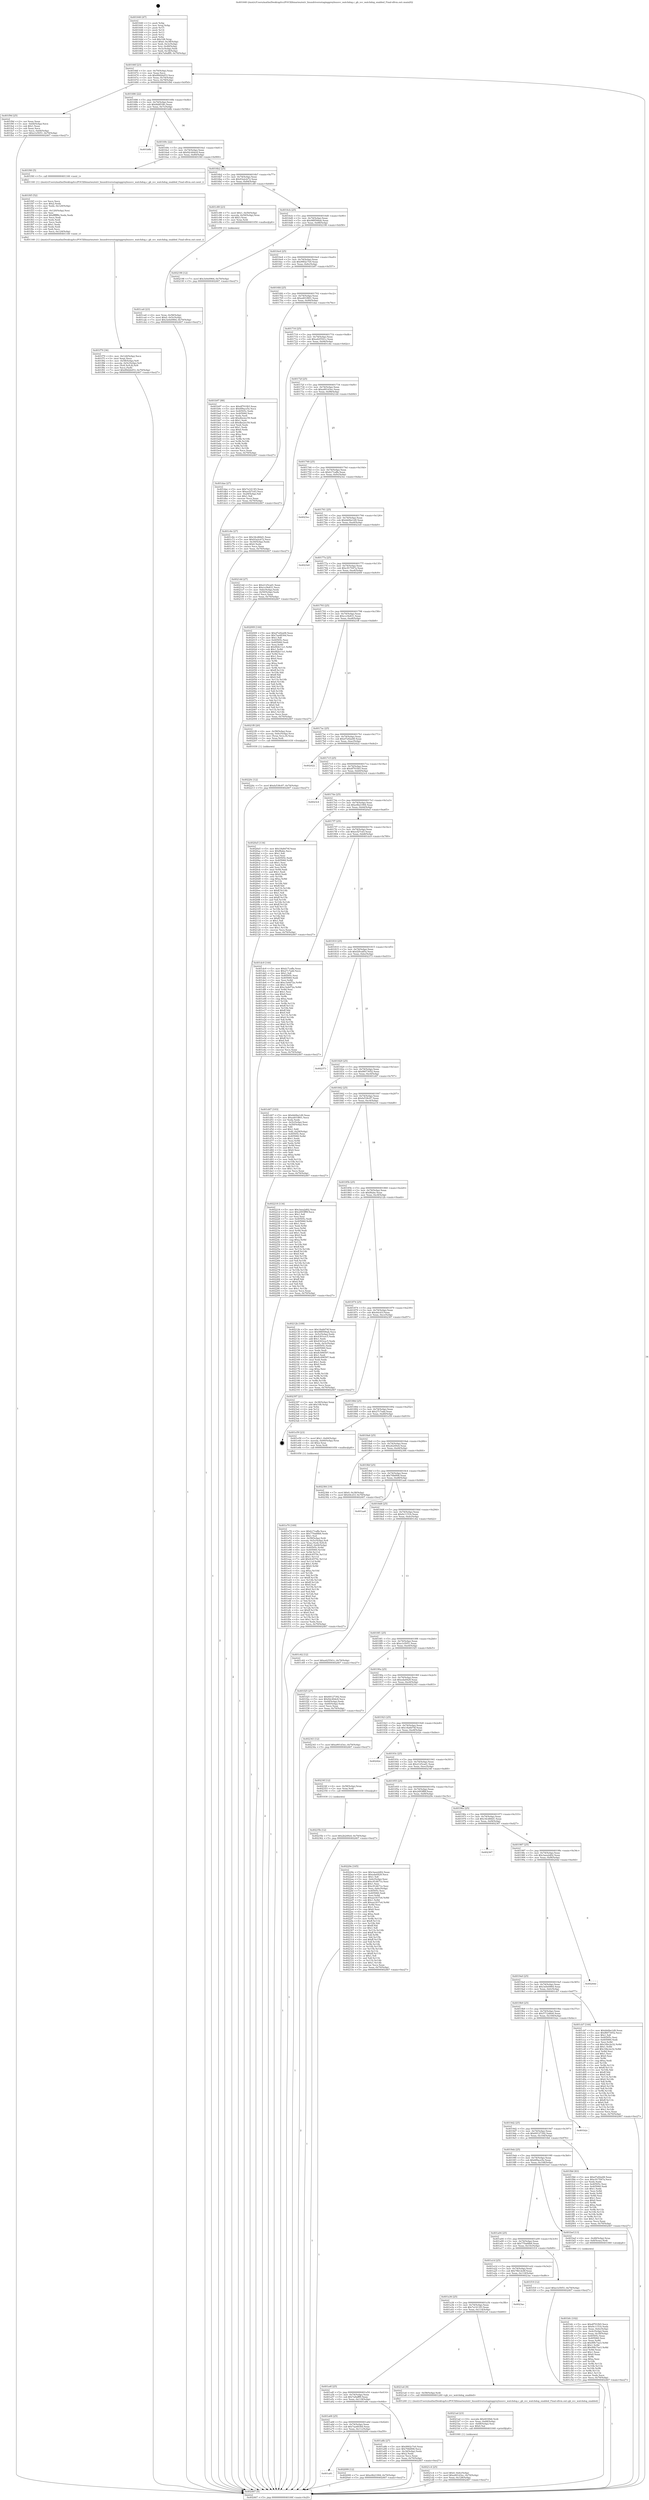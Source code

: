 digraph "0x401640" {
  label = "0x401640 (/mnt/c/Users/mathe/Desktop/tcc/POCII/binaries/extr_linuxdriversstaginggreybussvc_watchdog.c_gb_svc_watchdog_enabled_Final-ollvm.out::main(0))"
  labelloc = "t"
  node[shape=record]

  Entry [label="",width=0.3,height=0.3,shape=circle,fillcolor=black,style=filled]
  "0x40166f" [label="{
     0x40166f [23]\l
     | [instrs]\l
     &nbsp;&nbsp;0x40166f \<+3\>: mov -0x70(%rbp),%eax\l
     &nbsp;&nbsp;0x401672 \<+2\>: mov %eax,%ecx\l
     &nbsp;&nbsp;0x401674 \<+6\>: sub $0x89d2b453,%ecx\l
     &nbsp;&nbsp;0x40167a \<+3\>: mov %eax,-0x74(%rbp)\l
     &nbsp;&nbsp;0x40167d \<+3\>: mov %ecx,-0x78(%rbp)\l
     &nbsp;&nbsp;0x401680 \<+6\>: je 0000000000401f9d \<main+0x95d\>\l
  }"]
  "0x401f9d" [label="{
     0x401f9d [25]\l
     | [instrs]\l
     &nbsp;&nbsp;0x401f9d \<+2\>: xor %eax,%eax\l
     &nbsp;&nbsp;0x401f9f \<+3\>: mov -0x64(%rbp),%ecx\l
     &nbsp;&nbsp;0x401fa2 \<+3\>: sub $0x1,%eax\l
     &nbsp;&nbsp;0x401fa5 \<+2\>: sub %eax,%ecx\l
     &nbsp;&nbsp;0x401fa7 \<+3\>: mov %ecx,-0x64(%rbp)\l
     &nbsp;&nbsp;0x401faa \<+7\>: movl $0xe1e5051,-0x70(%rbp)\l
     &nbsp;&nbsp;0x401fb1 \<+5\>: jmp 0000000000402467 \<main+0xe27\>\l
  }"]
  "0x401686" [label="{
     0x401686 [22]\l
     | [instrs]\l
     &nbsp;&nbsp;0x401686 \<+5\>: jmp 000000000040168b \<main+0x4b\>\l
     &nbsp;&nbsp;0x40168b \<+3\>: mov -0x74(%rbp),%eax\l
     &nbsp;&nbsp;0x40168e \<+5\>: sub $0x8ddf19fc,%eax\l
     &nbsp;&nbsp;0x401693 \<+3\>: mov %eax,-0x7c(%rbp)\l
     &nbsp;&nbsp;0x401696 \<+6\>: je 0000000000401b8b \<main+0x54b\>\l
  }"]
  Exit [label="",width=0.3,height=0.3,shape=circle,fillcolor=black,style=filled,peripheries=2]
  "0x401b8b" [label="{
     0x401b8b\l
  }", style=dashed]
  "0x40169c" [label="{
     0x40169c [22]\l
     | [instrs]\l
     &nbsp;&nbsp;0x40169c \<+5\>: jmp 00000000004016a1 \<main+0x61\>\l
     &nbsp;&nbsp;0x4016a1 \<+3\>: mov -0x74(%rbp),%eax\l
     &nbsp;&nbsp;0x4016a4 \<+5\>: sub $0x92c40dc8,%eax\l
     &nbsp;&nbsp;0x4016a9 \<+3\>: mov %eax,-0x80(%rbp)\l
     &nbsp;&nbsp;0x4016ac \<+6\>: je 0000000000401f40 \<main+0x900\>\l
  }"]
  "0x40235b" [label="{
     0x40235b [12]\l
     | [instrs]\l
     &nbsp;&nbsp;0x40235b \<+7\>: movl $0x2b249e4,-0x70(%rbp)\l
     &nbsp;&nbsp;0x402362 \<+5\>: jmp 0000000000402467 \<main+0xe27\>\l
  }"]
  "0x401f40" [label="{
     0x401f40 [5]\l
     | [instrs]\l
     &nbsp;&nbsp;0x401f40 \<+5\>: call 0000000000401160 \<next_i\>\l
     | [calls]\l
     &nbsp;&nbsp;0x401160 \{1\} (/mnt/c/Users/mathe/Desktop/tcc/POCII/binaries/extr_linuxdriversstaginggreybussvc_watchdog.c_gb_svc_watchdog_enabled_Final-ollvm.out::next_i)\l
  }"]
  "0x4016b2" [label="{
     0x4016b2 [25]\l
     | [instrs]\l
     &nbsp;&nbsp;0x4016b2 \<+5\>: jmp 00000000004016b7 \<main+0x77\>\l
     &nbsp;&nbsp;0x4016b7 \<+3\>: mov -0x74(%rbp),%eax\l
     &nbsp;&nbsp;0x4016ba \<+5\>: sub $0x93a2cb72,%eax\l
     &nbsp;&nbsp;0x4016bf \<+6\>: mov %eax,-0x84(%rbp)\l
     &nbsp;&nbsp;0x4016c5 \<+6\>: je 0000000000401c89 \<main+0x649\>\l
  }"]
  "0x40220c" [label="{
     0x40220c [12]\l
     | [instrs]\l
     &nbsp;&nbsp;0x40220c \<+7\>: movl $0xfa538c87,-0x70(%rbp)\l
     &nbsp;&nbsp;0x402213 \<+5\>: jmp 0000000000402467 \<main+0xe27\>\l
  }"]
  "0x401c89" [label="{
     0x401c89 [23]\l
     | [instrs]\l
     &nbsp;&nbsp;0x401c89 \<+7\>: movl $0x1,-0x50(%rbp)\l
     &nbsp;&nbsp;0x401c90 \<+4\>: movslq -0x50(%rbp),%rax\l
     &nbsp;&nbsp;0x401c94 \<+4\>: shl $0x3,%rax\l
     &nbsp;&nbsp;0x401c98 \<+3\>: mov %rax,%rdi\l
     &nbsp;&nbsp;0x401c9b \<+5\>: call 0000000000401050 \<malloc@plt\>\l
     | [calls]\l
     &nbsp;&nbsp;0x401050 \{1\} (unknown)\l
  }"]
  "0x4016cb" [label="{
     0x4016cb [25]\l
     | [instrs]\l
     &nbsp;&nbsp;0x4016cb \<+5\>: jmp 00000000004016d0 \<main+0x90\>\l
     &nbsp;&nbsp;0x4016d0 \<+3\>: mov -0x74(%rbp),%eax\l
     &nbsp;&nbsp;0x4016d3 \<+5\>: sub $0x988506ab,%eax\l
     &nbsp;&nbsp;0x4016d8 \<+6\>: mov %eax,-0x88(%rbp)\l
     &nbsp;&nbsp;0x4016de \<+6\>: je 0000000000402198 \<main+0xb58\>\l
  }"]
  "0x4021c4" [label="{
     0x4021c4 [25]\l
     | [instrs]\l
     &nbsp;&nbsp;0x4021c4 \<+7\>: movl $0x0,-0x6c(%rbp)\l
     &nbsp;&nbsp;0x4021cb \<+7\>: movl $0xa901d3ec,-0x70(%rbp)\l
     &nbsp;&nbsp;0x4021d2 \<+6\>: mov %eax,-0x128(%rbp)\l
     &nbsp;&nbsp;0x4021d8 \<+5\>: jmp 0000000000402467 \<main+0xe27\>\l
  }"]
  "0x402198" [label="{
     0x402198 [12]\l
     | [instrs]\l
     &nbsp;&nbsp;0x402198 \<+7\>: movl $0x3e0e0964,-0x70(%rbp)\l
     &nbsp;&nbsp;0x40219f \<+5\>: jmp 0000000000402467 \<main+0xe27\>\l
  }"]
  "0x4016e4" [label="{
     0x4016e4 [25]\l
     | [instrs]\l
     &nbsp;&nbsp;0x4016e4 \<+5\>: jmp 00000000004016e9 \<main+0xa9\>\l
     &nbsp;&nbsp;0x4016e9 \<+3\>: mov -0x74(%rbp),%eax\l
     &nbsp;&nbsp;0x4016ec \<+5\>: sub $0x9902c7e0,%eax\l
     &nbsp;&nbsp;0x4016f1 \<+6\>: mov %eax,-0x8c(%rbp)\l
     &nbsp;&nbsp;0x4016f7 \<+6\>: je 0000000000401b97 \<main+0x557\>\l
  }"]
  "0x4021ad" [label="{
     0x4021ad [23]\l
     | [instrs]\l
     &nbsp;&nbsp;0x4021ad \<+10\>: movabs $0x4030b6,%rdi\l
     &nbsp;&nbsp;0x4021b7 \<+3\>: mov %eax,-0x68(%rbp)\l
     &nbsp;&nbsp;0x4021ba \<+3\>: mov -0x68(%rbp),%esi\l
     &nbsp;&nbsp;0x4021bd \<+2\>: mov $0x0,%al\l
     &nbsp;&nbsp;0x4021bf \<+5\>: call 0000000000401040 \<printf@plt\>\l
     | [calls]\l
     &nbsp;&nbsp;0x401040 \{1\} (unknown)\l
  }"]
  "0x401b97" [label="{
     0x401b97 [88]\l
     | [instrs]\l
     &nbsp;&nbsp;0x401b97 \<+5\>: mov $0xdf701fb5,%eax\l
     &nbsp;&nbsp;0x401b9c \<+5\>: mov $0x6f9ace5e,%ecx\l
     &nbsp;&nbsp;0x401ba1 \<+7\>: mov 0x40505c,%edx\l
     &nbsp;&nbsp;0x401ba8 \<+7\>: mov 0x405060,%esi\l
     &nbsp;&nbsp;0x401baf \<+2\>: mov %edx,%edi\l
     &nbsp;&nbsp;0x401bb1 \<+6\>: add $0xdbe2ec59,%edi\l
     &nbsp;&nbsp;0x401bb7 \<+3\>: sub $0x1,%edi\l
     &nbsp;&nbsp;0x401bba \<+6\>: sub $0xdbe2ec59,%edi\l
     &nbsp;&nbsp;0x401bc0 \<+3\>: imul %edi,%edx\l
     &nbsp;&nbsp;0x401bc3 \<+3\>: and $0x1,%edx\l
     &nbsp;&nbsp;0x401bc6 \<+3\>: cmp $0x0,%edx\l
     &nbsp;&nbsp;0x401bc9 \<+4\>: sete %r8b\l
     &nbsp;&nbsp;0x401bcd \<+3\>: cmp $0xa,%esi\l
     &nbsp;&nbsp;0x401bd0 \<+4\>: setl %r9b\l
     &nbsp;&nbsp;0x401bd4 \<+3\>: mov %r8b,%r10b\l
     &nbsp;&nbsp;0x401bd7 \<+3\>: and %r9b,%r10b\l
     &nbsp;&nbsp;0x401bda \<+3\>: xor %r9b,%r8b\l
     &nbsp;&nbsp;0x401bdd \<+3\>: or %r8b,%r10b\l
     &nbsp;&nbsp;0x401be0 \<+4\>: test $0x1,%r10b\l
     &nbsp;&nbsp;0x401be4 \<+3\>: cmovne %ecx,%eax\l
     &nbsp;&nbsp;0x401be7 \<+3\>: mov %eax,-0x70(%rbp)\l
     &nbsp;&nbsp;0x401bea \<+5\>: jmp 0000000000402467 \<main+0xe27\>\l
  }"]
  "0x4016fd" [label="{
     0x4016fd [25]\l
     | [instrs]\l
     &nbsp;&nbsp;0x4016fd \<+5\>: jmp 0000000000401702 \<main+0xc2\>\l
     &nbsp;&nbsp;0x401702 \<+3\>: mov -0x74(%rbp),%eax\l
     &nbsp;&nbsp;0x401705 \<+5\>: sub $0xa401f801,%eax\l
     &nbsp;&nbsp;0x40170a \<+6\>: mov %eax,-0x90(%rbp)\l
     &nbsp;&nbsp;0x401710 \<+6\>: je 0000000000401dae \<main+0x76e\>\l
  }"]
  "0x401a81" [label="{
     0x401a81\l
  }", style=dashed]
  "0x401dae" [label="{
     0x401dae [27]\l
     | [instrs]\l
     &nbsp;&nbsp;0x401dae \<+5\>: mov $0x7a1413f3,%eax\l
     &nbsp;&nbsp;0x401db3 \<+5\>: mov $0xecf27cd3,%ecx\l
     &nbsp;&nbsp;0x401db8 \<+3\>: mov -0x29(%rbp),%dl\l
     &nbsp;&nbsp;0x401dbb \<+3\>: test $0x1,%dl\l
     &nbsp;&nbsp;0x401dbe \<+3\>: cmovne %ecx,%eax\l
     &nbsp;&nbsp;0x401dc1 \<+3\>: mov %eax,-0x70(%rbp)\l
     &nbsp;&nbsp;0x401dc4 \<+5\>: jmp 0000000000402467 \<main+0xe27\>\l
  }"]
  "0x401716" [label="{
     0x401716 [25]\l
     | [instrs]\l
     &nbsp;&nbsp;0x401716 \<+5\>: jmp 000000000040171b \<main+0xdb\>\l
     &nbsp;&nbsp;0x40171b \<+3\>: mov -0x74(%rbp),%eax\l
     &nbsp;&nbsp;0x40171e \<+5\>: sub $0xa425541c,%eax\l
     &nbsp;&nbsp;0x401723 \<+6\>: mov %eax,-0x94(%rbp)\l
     &nbsp;&nbsp;0x401729 \<+6\>: je 0000000000401c6e \<main+0x62e\>\l
  }"]
  "0x402099" [label="{
     0x402099 [12]\l
     | [instrs]\l
     &nbsp;&nbsp;0x402099 \<+7\>: movl $0xe9b21994,-0x70(%rbp)\l
     &nbsp;&nbsp;0x4020a0 \<+5\>: jmp 0000000000402467 \<main+0xe27\>\l
  }"]
  "0x401c6e" [label="{
     0x401c6e [27]\l
     | [instrs]\l
     &nbsp;&nbsp;0x401c6e \<+5\>: mov $0x34cd66d1,%eax\l
     &nbsp;&nbsp;0x401c73 \<+5\>: mov $0x93a2cb72,%ecx\l
     &nbsp;&nbsp;0x401c78 \<+3\>: mov -0x30(%rbp),%edx\l
     &nbsp;&nbsp;0x401c7b \<+3\>: cmp $0x0,%edx\l
     &nbsp;&nbsp;0x401c7e \<+3\>: cmove %ecx,%eax\l
     &nbsp;&nbsp;0x401c81 \<+3\>: mov %eax,-0x70(%rbp)\l
     &nbsp;&nbsp;0x401c84 \<+5\>: jmp 0000000000402467 \<main+0xe27\>\l
  }"]
  "0x40172f" [label="{
     0x40172f [25]\l
     | [instrs]\l
     &nbsp;&nbsp;0x40172f \<+5\>: jmp 0000000000401734 \<main+0xf4\>\l
     &nbsp;&nbsp;0x401734 \<+3\>: mov -0x74(%rbp),%eax\l
     &nbsp;&nbsp;0x401737 \<+5\>: sub $0xa901d3ec,%eax\l
     &nbsp;&nbsp;0x40173c \<+6\>: mov %eax,-0x98(%rbp)\l
     &nbsp;&nbsp;0x401742 \<+6\>: je 00000000004021dd \<main+0xb9d\>\l
  }"]
  "0x401f79" [label="{
     0x401f79 [36]\l
     | [instrs]\l
     &nbsp;&nbsp;0x401f79 \<+6\>: mov -0x124(%rbp),%ecx\l
     &nbsp;&nbsp;0x401f7f \<+3\>: imul %eax,%ecx\l
     &nbsp;&nbsp;0x401f82 \<+4\>: mov -0x58(%rbp),%r8\l
     &nbsp;&nbsp;0x401f86 \<+4\>: movslq -0x5c(%rbp),%r9\l
     &nbsp;&nbsp;0x401f8a \<+4\>: mov (%r8,%r9,8),%r8\l
     &nbsp;&nbsp;0x401f8e \<+3\>: mov %ecx,(%r8)\l
     &nbsp;&nbsp;0x401f91 \<+7\>: movl $0x89d2b453,-0x70(%rbp)\l
     &nbsp;&nbsp;0x401f98 \<+5\>: jmp 0000000000402467 \<main+0xe27\>\l
  }"]
  "0x4021dd" [label="{
     0x4021dd [27]\l
     | [instrs]\l
     &nbsp;&nbsp;0x4021dd \<+5\>: mov $0x2125cad1,%eax\l
     &nbsp;&nbsp;0x4021e2 \<+5\>: mov $0xccc9e831,%ecx\l
     &nbsp;&nbsp;0x4021e7 \<+3\>: mov -0x6c(%rbp),%edx\l
     &nbsp;&nbsp;0x4021ea \<+3\>: cmp -0x50(%rbp),%edx\l
     &nbsp;&nbsp;0x4021ed \<+3\>: cmovl %ecx,%eax\l
     &nbsp;&nbsp;0x4021f0 \<+3\>: mov %eax,-0x70(%rbp)\l
     &nbsp;&nbsp;0x4021f3 \<+5\>: jmp 0000000000402467 \<main+0xe27\>\l
  }"]
  "0x401748" [label="{
     0x401748 [25]\l
     | [instrs]\l
     &nbsp;&nbsp;0x401748 \<+5\>: jmp 000000000040174d \<main+0x10d\>\l
     &nbsp;&nbsp;0x40174d \<+3\>: mov -0x74(%rbp),%eax\l
     &nbsp;&nbsp;0x401750 \<+5\>: sub $0xb17caffa,%eax\l
     &nbsp;&nbsp;0x401755 \<+6\>: mov %eax,-0x9c(%rbp)\l
     &nbsp;&nbsp;0x40175b \<+6\>: je 00000000004023ec \<main+0xdac\>\l
  }"]
  "0x401f45" [label="{
     0x401f45 [52]\l
     | [instrs]\l
     &nbsp;&nbsp;0x401f45 \<+2\>: xor %ecx,%ecx\l
     &nbsp;&nbsp;0x401f47 \<+5\>: mov $0x2,%edx\l
     &nbsp;&nbsp;0x401f4c \<+6\>: mov %edx,-0x120(%rbp)\l
     &nbsp;&nbsp;0x401f52 \<+1\>: cltd\l
     &nbsp;&nbsp;0x401f53 \<+6\>: mov -0x120(%rbp),%esi\l
     &nbsp;&nbsp;0x401f59 \<+2\>: idiv %esi\l
     &nbsp;&nbsp;0x401f5b \<+6\>: imul $0xfffffffe,%edx,%edx\l
     &nbsp;&nbsp;0x401f61 \<+2\>: mov %ecx,%edi\l
     &nbsp;&nbsp;0x401f63 \<+2\>: sub %edx,%edi\l
     &nbsp;&nbsp;0x401f65 \<+2\>: mov %ecx,%edx\l
     &nbsp;&nbsp;0x401f67 \<+3\>: sub $0x1,%edx\l
     &nbsp;&nbsp;0x401f6a \<+2\>: add %edx,%edi\l
     &nbsp;&nbsp;0x401f6c \<+2\>: sub %edi,%ecx\l
     &nbsp;&nbsp;0x401f6e \<+6\>: mov %ecx,-0x124(%rbp)\l
     &nbsp;&nbsp;0x401f74 \<+5\>: call 0000000000401160 \<next_i\>\l
     | [calls]\l
     &nbsp;&nbsp;0x401160 \{1\} (/mnt/c/Users/mathe/Desktop/tcc/POCII/binaries/extr_linuxdriversstaginggreybussvc_watchdog.c_gb_svc_watchdog_enabled_Final-ollvm.out::next_i)\l
  }"]
  "0x4023ec" [label="{
     0x4023ec\l
  }", style=dashed]
  "0x401761" [label="{
     0x401761 [25]\l
     | [instrs]\l
     &nbsp;&nbsp;0x401761 \<+5\>: jmp 0000000000401766 \<main+0x126\>\l
     &nbsp;&nbsp;0x401766 \<+3\>: mov -0x74(%rbp),%eax\l
     &nbsp;&nbsp;0x401769 \<+5\>: sub $0xbb0be1d9,%eax\l
     &nbsp;&nbsp;0x40176e \<+6\>: mov %eax,-0xa0(%rbp)\l
     &nbsp;&nbsp;0x401774 \<+6\>: je 00000000004023e0 \<main+0xda0\>\l
  }"]
  "0x401e70" [label="{
     0x401e70 [169]\l
     | [instrs]\l
     &nbsp;&nbsp;0x401e70 \<+5\>: mov $0xb17caffa,%ecx\l
     &nbsp;&nbsp;0x401e75 \<+5\>: mov $0x770a68b6,%edx\l
     &nbsp;&nbsp;0x401e7a \<+3\>: mov $0x1,%sil\l
     &nbsp;&nbsp;0x401e7d \<+4\>: mov -0x58(%rbp),%rdi\l
     &nbsp;&nbsp;0x401e81 \<+4\>: movslq -0x5c(%rbp),%r8\l
     &nbsp;&nbsp;0x401e85 \<+4\>: mov %rax,(%rdi,%r8,8)\l
     &nbsp;&nbsp;0x401e89 \<+7\>: movl $0x0,-0x64(%rbp)\l
     &nbsp;&nbsp;0x401e90 \<+8\>: mov 0x40505c,%r9d\l
     &nbsp;&nbsp;0x401e98 \<+8\>: mov 0x405060,%r10d\l
     &nbsp;&nbsp;0x401ea0 \<+3\>: mov %r9d,%r11d\l
     &nbsp;&nbsp;0x401ea3 \<+7\>: sub $0x9c4579c,%r11d\l
     &nbsp;&nbsp;0x401eaa \<+4\>: sub $0x1,%r11d\l
     &nbsp;&nbsp;0x401eae \<+7\>: add $0x9c4579c,%r11d\l
     &nbsp;&nbsp;0x401eb5 \<+4\>: imul %r11d,%r9d\l
     &nbsp;&nbsp;0x401eb9 \<+4\>: and $0x1,%r9d\l
     &nbsp;&nbsp;0x401ebd \<+4\>: cmp $0x0,%r9d\l
     &nbsp;&nbsp;0x401ec1 \<+3\>: sete %bl\l
     &nbsp;&nbsp;0x401ec4 \<+4\>: cmp $0xa,%r10d\l
     &nbsp;&nbsp;0x401ec8 \<+4\>: setl %r14b\l
     &nbsp;&nbsp;0x401ecc \<+3\>: mov %bl,%r15b\l
     &nbsp;&nbsp;0x401ecf \<+4\>: xor $0xff,%r15b\l
     &nbsp;&nbsp;0x401ed3 \<+3\>: mov %r14b,%r12b\l
     &nbsp;&nbsp;0x401ed6 \<+4\>: xor $0xff,%r12b\l
     &nbsp;&nbsp;0x401eda \<+4\>: xor $0x0,%sil\l
     &nbsp;&nbsp;0x401ede \<+3\>: mov %r15b,%r13b\l
     &nbsp;&nbsp;0x401ee1 \<+4\>: and $0x0,%r13b\l
     &nbsp;&nbsp;0x401ee5 \<+3\>: and %sil,%bl\l
     &nbsp;&nbsp;0x401ee8 \<+3\>: mov %r12b,%al\l
     &nbsp;&nbsp;0x401eeb \<+2\>: and $0x0,%al\l
     &nbsp;&nbsp;0x401eed \<+3\>: and %sil,%r14b\l
     &nbsp;&nbsp;0x401ef0 \<+3\>: or %bl,%r13b\l
     &nbsp;&nbsp;0x401ef3 \<+3\>: or %r14b,%al\l
     &nbsp;&nbsp;0x401ef6 \<+3\>: xor %al,%r13b\l
     &nbsp;&nbsp;0x401ef9 \<+3\>: or %r12b,%r15b\l
     &nbsp;&nbsp;0x401efc \<+4\>: xor $0xff,%r15b\l
     &nbsp;&nbsp;0x401f00 \<+4\>: or $0x0,%sil\l
     &nbsp;&nbsp;0x401f04 \<+3\>: and %sil,%r15b\l
     &nbsp;&nbsp;0x401f07 \<+3\>: or %r15b,%r13b\l
     &nbsp;&nbsp;0x401f0a \<+4\>: test $0x1,%r13b\l
     &nbsp;&nbsp;0x401f0e \<+3\>: cmovne %edx,%ecx\l
     &nbsp;&nbsp;0x401f11 \<+3\>: mov %ecx,-0x70(%rbp)\l
     &nbsp;&nbsp;0x401f14 \<+5\>: jmp 0000000000402467 \<main+0xe27\>\l
  }"]
  "0x4023e0" [label="{
     0x4023e0\l
  }", style=dashed]
  "0x40177a" [label="{
     0x40177a [25]\l
     | [instrs]\l
     &nbsp;&nbsp;0x40177a \<+5\>: jmp 000000000040177f \<main+0x13f\>\l
     &nbsp;&nbsp;0x40177f \<+3\>: mov -0x74(%rbp),%eax\l
     &nbsp;&nbsp;0x401782 \<+5\>: sub $0xc917047a,%eax\l
     &nbsp;&nbsp;0x401787 \<+6\>: mov %eax,-0xa4(%rbp)\l
     &nbsp;&nbsp;0x40178d \<+6\>: je 0000000000402009 \<main+0x9c9\>\l
  }"]
  "0x401ca0" [label="{
     0x401ca0 [23]\l
     | [instrs]\l
     &nbsp;&nbsp;0x401ca0 \<+4\>: mov %rax,-0x58(%rbp)\l
     &nbsp;&nbsp;0x401ca4 \<+7\>: movl $0x0,-0x5c(%rbp)\l
     &nbsp;&nbsp;0x401cab \<+7\>: movl $0x3e0e0964,-0x70(%rbp)\l
     &nbsp;&nbsp;0x401cb2 \<+5\>: jmp 0000000000402467 \<main+0xe27\>\l
  }"]
  "0x402009" [label="{
     0x402009 [144]\l
     | [instrs]\l
     &nbsp;&nbsp;0x402009 \<+5\>: mov $0xd7a92a08,%eax\l
     &nbsp;&nbsp;0x40200e \<+5\>: mov $0x7aa4830d,%ecx\l
     &nbsp;&nbsp;0x402013 \<+2\>: mov $0x1,%dl\l
     &nbsp;&nbsp;0x402015 \<+7\>: mov 0x40505c,%esi\l
     &nbsp;&nbsp;0x40201c \<+7\>: mov 0x405060,%edi\l
     &nbsp;&nbsp;0x402023 \<+3\>: mov %esi,%r8d\l
     &nbsp;&nbsp;0x402026 \<+7\>: sub $0x9f2b11e1,%r8d\l
     &nbsp;&nbsp;0x40202d \<+4\>: sub $0x1,%r8d\l
     &nbsp;&nbsp;0x402031 \<+7\>: add $0x9f2b11e1,%r8d\l
     &nbsp;&nbsp;0x402038 \<+4\>: imul %r8d,%esi\l
     &nbsp;&nbsp;0x40203c \<+3\>: and $0x1,%esi\l
     &nbsp;&nbsp;0x40203f \<+3\>: cmp $0x0,%esi\l
     &nbsp;&nbsp;0x402042 \<+4\>: sete %r9b\l
     &nbsp;&nbsp;0x402046 \<+3\>: cmp $0xa,%edi\l
     &nbsp;&nbsp;0x402049 \<+4\>: setl %r10b\l
     &nbsp;&nbsp;0x40204d \<+3\>: mov %r9b,%r11b\l
     &nbsp;&nbsp;0x402050 \<+4\>: xor $0xff,%r11b\l
     &nbsp;&nbsp;0x402054 \<+3\>: mov %r10b,%bl\l
     &nbsp;&nbsp;0x402057 \<+3\>: xor $0xff,%bl\l
     &nbsp;&nbsp;0x40205a \<+3\>: xor $0x0,%dl\l
     &nbsp;&nbsp;0x40205d \<+3\>: mov %r11b,%r14b\l
     &nbsp;&nbsp;0x402060 \<+4\>: and $0x0,%r14b\l
     &nbsp;&nbsp;0x402064 \<+3\>: and %dl,%r9b\l
     &nbsp;&nbsp;0x402067 \<+3\>: mov %bl,%r15b\l
     &nbsp;&nbsp;0x40206a \<+4\>: and $0x0,%r15b\l
     &nbsp;&nbsp;0x40206e \<+3\>: and %dl,%r10b\l
     &nbsp;&nbsp;0x402071 \<+3\>: or %r9b,%r14b\l
     &nbsp;&nbsp;0x402074 \<+3\>: or %r10b,%r15b\l
     &nbsp;&nbsp;0x402077 \<+3\>: xor %r15b,%r14b\l
     &nbsp;&nbsp;0x40207a \<+3\>: or %bl,%r11b\l
     &nbsp;&nbsp;0x40207d \<+4\>: xor $0xff,%r11b\l
     &nbsp;&nbsp;0x402081 \<+3\>: or $0x0,%dl\l
     &nbsp;&nbsp;0x402084 \<+3\>: and %dl,%r11b\l
     &nbsp;&nbsp;0x402087 \<+3\>: or %r11b,%r14b\l
     &nbsp;&nbsp;0x40208a \<+4\>: test $0x1,%r14b\l
     &nbsp;&nbsp;0x40208e \<+3\>: cmovne %ecx,%eax\l
     &nbsp;&nbsp;0x402091 \<+3\>: mov %eax,-0x70(%rbp)\l
     &nbsp;&nbsp;0x402094 \<+5\>: jmp 0000000000402467 \<main+0xe27\>\l
  }"]
  "0x401793" [label="{
     0x401793 [25]\l
     | [instrs]\l
     &nbsp;&nbsp;0x401793 \<+5\>: jmp 0000000000401798 \<main+0x158\>\l
     &nbsp;&nbsp;0x401798 \<+3\>: mov -0x74(%rbp),%eax\l
     &nbsp;&nbsp;0x40179b \<+5\>: sub $0xccc9e831,%eax\l
     &nbsp;&nbsp;0x4017a0 \<+6\>: mov %eax,-0xa8(%rbp)\l
     &nbsp;&nbsp;0x4017a6 \<+6\>: je 00000000004021f8 \<main+0xbb8\>\l
  }"]
  "0x401bfc" [label="{
     0x401bfc [102]\l
     | [instrs]\l
     &nbsp;&nbsp;0x401bfc \<+5\>: mov $0xdf701fb5,%ecx\l
     &nbsp;&nbsp;0x401c01 \<+5\>: mov $0x9c1151b,%edx\l
     &nbsp;&nbsp;0x401c06 \<+3\>: mov %eax,-0x4c(%rbp)\l
     &nbsp;&nbsp;0x401c09 \<+3\>: mov -0x4c(%rbp),%eax\l
     &nbsp;&nbsp;0x401c0c \<+3\>: mov %eax,-0x30(%rbp)\l
     &nbsp;&nbsp;0x401c0f \<+7\>: mov 0x40505c,%eax\l
     &nbsp;&nbsp;0x401c16 \<+7\>: mov 0x405060,%esi\l
     &nbsp;&nbsp;0x401c1d \<+3\>: mov %eax,%r8d\l
     &nbsp;&nbsp;0x401c20 \<+7\>: sub $0x99fc7ae3,%r8d\l
     &nbsp;&nbsp;0x401c27 \<+4\>: sub $0x1,%r8d\l
     &nbsp;&nbsp;0x401c2b \<+7\>: add $0x99fc7ae3,%r8d\l
     &nbsp;&nbsp;0x401c32 \<+4\>: imul %r8d,%eax\l
     &nbsp;&nbsp;0x401c36 \<+3\>: and $0x1,%eax\l
     &nbsp;&nbsp;0x401c39 \<+3\>: cmp $0x0,%eax\l
     &nbsp;&nbsp;0x401c3c \<+4\>: sete %r9b\l
     &nbsp;&nbsp;0x401c40 \<+3\>: cmp $0xa,%esi\l
     &nbsp;&nbsp;0x401c43 \<+4\>: setl %r10b\l
     &nbsp;&nbsp;0x401c47 \<+3\>: mov %r9b,%r11b\l
     &nbsp;&nbsp;0x401c4a \<+3\>: and %r10b,%r11b\l
     &nbsp;&nbsp;0x401c4d \<+3\>: xor %r10b,%r9b\l
     &nbsp;&nbsp;0x401c50 \<+3\>: or %r9b,%r11b\l
     &nbsp;&nbsp;0x401c53 \<+4\>: test $0x1,%r11b\l
     &nbsp;&nbsp;0x401c57 \<+3\>: cmovne %edx,%ecx\l
     &nbsp;&nbsp;0x401c5a \<+3\>: mov %ecx,-0x70(%rbp)\l
     &nbsp;&nbsp;0x401c5d \<+5\>: jmp 0000000000402467 \<main+0xe27\>\l
  }"]
  "0x4021f8" [label="{
     0x4021f8 [20]\l
     | [instrs]\l
     &nbsp;&nbsp;0x4021f8 \<+4\>: mov -0x58(%rbp),%rax\l
     &nbsp;&nbsp;0x4021fc \<+4\>: movslq -0x6c(%rbp),%rcx\l
     &nbsp;&nbsp;0x402200 \<+4\>: mov (%rax,%rcx,8),%rax\l
     &nbsp;&nbsp;0x402204 \<+3\>: mov %rax,%rdi\l
     &nbsp;&nbsp;0x402207 \<+5\>: call 0000000000401030 \<free@plt\>\l
     | [calls]\l
     &nbsp;&nbsp;0x401030 \{1\} (unknown)\l
  }"]
  "0x4017ac" [label="{
     0x4017ac [25]\l
     | [instrs]\l
     &nbsp;&nbsp;0x4017ac \<+5\>: jmp 00000000004017b1 \<main+0x171\>\l
     &nbsp;&nbsp;0x4017b1 \<+3\>: mov -0x74(%rbp),%eax\l
     &nbsp;&nbsp;0x4017b4 \<+5\>: sub $0xd7a92a08,%eax\l
     &nbsp;&nbsp;0x4017b9 \<+6\>: mov %eax,-0xac(%rbp)\l
     &nbsp;&nbsp;0x4017bf \<+6\>: je 0000000000402422 \<main+0xde2\>\l
  }"]
  "0x401640" [label="{
     0x401640 [47]\l
     | [instrs]\l
     &nbsp;&nbsp;0x401640 \<+1\>: push %rbp\l
     &nbsp;&nbsp;0x401641 \<+3\>: mov %rsp,%rbp\l
     &nbsp;&nbsp;0x401644 \<+2\>: push %r15\l
     &nbsp;&nbsp;0x401646 \<+2\>: push %r14\l
     &nbsp;&nbsp;0x401648 \<+2\>: push %r13\l
     &nbsp;&nbsp;0x40164a \<+2\>: push %r12\l
     &nbsp;&nbsp;0x40164c \<+1\>: push %rbx\l
     &nbsp;&nbsp;0x40164d \<+7\>: sub $0x108,%rsp\l
     &nbsp;&nbsp;0x401654 \<+7\>: movl $0x0,-0x38(%rbp)\l
     &nbsp;&nbsp;0x40165b \<+3\>: mov %edi,-0x3c(%rbp)\l
     &nbsp;&nbsp;0x40165e \<+4\>: mov %rsi,-0x48(%rbp)\l
     &nbsp;&nbsp;0x401662 \<+3\>: mov -0x3c(%rbp),%edi\l
     &nbsp;&nbsp;0x401665 \<+3\>: mov %edi,-0x34(%rbp)\l
     &nbsp;&nbsp;0x401668 \<+7\>: movl $0x7a9afff9,-0x70(%rbp)\l
  }"]
  "0x402422" [label="{
     0x402422\l
  }", style=dashed]
  "0x4017c5" [label="{
     0x4017c5 [25]\l
     | [instrs]\l
     &nbsp;&nbsp;0x4017c5 \<+5\>: jmp 00000000004017ca \<main+0x18a\>\l
     &nbsp;&nbsp;0x4017ca \<+3\>: mov -0x74(%rbp),%eax\l
     &nbsp;&nbsp;0x4017cd \<+5\>: sub $0xdf701fb5,%eax\l
     &nbsp;&nbsp;0x4017d2 \<+6\>: mov %eax,-0xb0(%rbp)\l
     &nbsp;&nbsp;0x4017d8 \<+6\>: je 00000000004023c4 \<main+0xd84\>\l
  }"]
  "0x402467" [label="{
     0x402467 [5]\l
     | [instrs]\l
     &nbsp;&nbsp;0x402467 \<+5\>: jmp 000000000040166f \<main+0x2f\>\l
  }"]
  "0x4023c4" [label="{
     0x4023c4\l
  }", style=dashed]
  "0x4017de" [label="{
     0x4017de [25]\l
     | [instrs]\l
     &nbsp;&nbsp;0x4017de \<+5\>: jmp 00000000004017e3 \<main+0x1a3\>\l
     &nbsp;&nbsp;0x4017e3 \<+3\>: mov -0x74(%rbp),%eax\l
     &nbsp;&nbsp;0x4017e6 \<+5\>: sub $0xe9b21994,%eax\l
     &nbsp;&nbsp;0x4017eb \<+6\>: mov %eax,-0xb4(%rbp)\l
     &nbsp;&nbsp;0x4017f1 \<+6\>: je 00000000004020a5 \<main+0xa65\>\l
  }"]
  "0x401a68" [label="{
     0x401a68 [25]\l
     | [instrs]\l
     &nbsp;&nbsp;0x401a68 \<+5\>: jmp 0000000000401a6d \<main+0x42d\>\l
     &nbsp;&nbsp;0x401a6d \<+3\>: mov -0x74(%rbp),%eax\l
     &nbsp;&nbsp;0x401a70 \<+5\>: sub $0x7aa4830d,%eax\l
     &nbsp;&nbsp;0x401a75 \<+6\>: mov %eax,-0x11c(%rbp)\l
     &nbsp;&nbsp;0x401a7b \<+6\>: je 0000000000402099 \<main+0xa59\>\l
  }"]
  "0x4020a5" [label="{
     0x4020a5 [134]\l
     | [instrs]\l
     &nbsp;&nbsp;0x4020a5 \<+5\>: mov $0x18a8d74f,%eax\l
     &nbsp;&nbsp;0x4020aa \<+5\>: mov $0xf8abe,%ecx\l
     &nbsp;&nbsp;0x4020af \<+2\>: mov $0x1,%dl\l
     &nbsp;&nbsp;0x4020b1 \<+2\>: xor %esi,%esi\l
     &nbsp;&nbsp;0x4020b3 \<+7\>: mov 0x40505c,%edi\l
     &nbsp;&nbsp;0x4020ba \<+8\>: mov 0x405060,%r8d\l
     &nbsp;&nbsp;0x4020c2 \<+3\>: sub $0x1,%esi\l
     &nbsp;&nbsp;0x4020c5 \<+3\>: mov %edi,%r9d\l
     &nbsp;&nbsp;0x4020c8 \<+3\>: add %esi,%r9d\l
     &nbsp;&nbsp;0x4020cb \<+4\>: imul %r9d,%edi\l
     &nbsp;&nbsp;0x4020cf \<+3\>: and $0x1,%edi\l
     &nbsp;&nbsp;0x4020d2 \<+3\>: cmp $0x0,%edi\l
     &nbsp;&nbsp;0x4020d5 \<+4\>: sete %r10b\l
     &nbsp;&nbsp;0x4020d9 \<+4\>: cmp $0xa,%r8d\l
     &nbsp;&nbsp;0x4020dd \<+4\>: setl %r11b\l
     &nbsp;&nbsp;0x4020e1 \<+3\>: mov %r10b,%bl\l
     &nbsp;&nbsp;0x4020e4 \<+3\>: xor $0xff,%bl\l
     &nbsp;&nbsp;0x4020e7 \<+3\>: mov %r11b,%r14b\l
     &nbsp;&nbsp;0x4020ea \<+4\>: xor $0xff,%r14b\l
     &nbsp;&nbsp;0x4020ee \<+3\>: xor $0x1,%dl\l
     &nbsp;&nbsp;0x4020f1 \<+3\>: mov %bl,%r15b\l
     &nbsp;&nbsp;0x4020f4 \<+4\>: and $0xff,%r15b\l
     &nbsp;&nbsp;0x4020f8 \<+3\>: and %dl,%r10b\l
     &nbsp;&nbsp;0x4020fb \<+3\>: mov %r14b,%r12b\l
     &nbsp;&nbsp;0x4020fe \<+4\>: and $0xff,%r12b\l
     &nbsp;&nbsp;0x402102 \<+3\>: and %dl,%r11b\l
     &nbsp;&nbsp;0x402105 \<+3\>: or %r10b,%r15b\l
     &nbsp;&nbsp;0x402108 \<+3\>: or %r11b,%r12b\l
     &nbsp;&nbsp;0x40210b \<+3\>: xor %r12b,%r15b\l
     &nbsp;&nbsp;0x40210e \<+3\>: or %r14b,%bl\l
     &nbsp;&nbsp;0x402111 \<+3\>: xor $0xff,%bl\l
     &nbsp;&nbsp;0x402114 \<+3\>: or $0x1,%dl\l
     &nbsp;&nbsp;0x402117 \<+2\>: and %dl,%bl\l
     &nbsp;&nbsp;0x402119 \<+3\>: or %bl,%r15b\l
     &nbsp;&nbsp;0x40211c \<+4\>: test $0x1,%r15b\l
     &nbsp;&nbsp;0x402120 \<+3\>: cmovne %ecx,%eax\l
     &nbsp;&nbsp;0x402123 \<+3\>: mov %eax,-0x70(%rbp)\l
     &nbsp;&nbsp;0x402126 \<+5\>: jmp 0000000000402467 \<main+0xe27\>\l
  }"]
  "0x4017f7" [label="{
     0x4017f7 [25]\l
     | [instrs]\l
     &nbsp;&nbsp;0x4017f7 \<+5\>: jmp 00000000004017fc \<main+0x1bc\>\l
     &nbsp;&nbsp;0x4017fc \<+3\>: mov -0x74(%rbp),%eax\l
     &nbsp;&nbsp;0x4017ff \<+5\>: sub $0xecf27cd3,%eax\l
     &nbsp;&nbsp;0x401804 \<+6\>: mov %eax,-0xb8(%rbp)\l
     &nbsp;&nbsp;0x40180a \<+6\>: je 0000000000401dc9 \<main+0x789\>\l
  }"]
  "0x401a8b" [label="{
     0x401a8b [27]\l
     | [instrs]\l
     &nbsp;&nbsp;0x401a8b \<+5\>: mov $0x9902c7e0,%eax\l
     &nbsp;&nbsp;0x401a90 \<+5\>: mov $0x70b6f08,%ecx\l
     &nbsp;&nbsp;0x401a95 \<+3\>: mov -0x34(%rbp),%edx\l
     &nbsp;&nbsp;0x401a98 \<+3\>: cmp $0x2,%edx\l
     &nbsp;&nbsp;0x401a9b \<+3\>: cmovne %ecx,%eax\l
     &nbsp;&nbsp;0x401a9e \<+3\>: mov %eax,-0x70(%rbp)\l
     &nbsp;&nbsp;0x401aa1 \<+5\>: jmp 0000000000402467 \<main+0xe27\>\l
  }"]
  "0x401dc9" [label="{
     0x401dc9 [144]\l
     | [instrs]\l
     &nbsp;&nbsp;0x401dc9 \<+5\>: mov $0xb17caffa,%eax\l
     &nbsp;&nbsp;0x401dce \<+5\>: mov $0x27c7add,%ecx\l
     &nbsp;&nbsp;0x401dd3 \<+2\>: mov $0x1,%dl\l
     &nbsp;&nbsp;0x401dd5 \<+7\>: mov 0x40505c,%esi\l
     &nbsp;&nbsp;0x401ddc \<+7\>: mov 0x405060,%edi\l
     &nbsp;&nbsp;0x401de3 \<+3\>: mov %esi,%r8d\l
     &nbsp;&nbsp;0x401de6 \<+7\>: add $0xc3a4d72a,%r8d\l
     &nbsp;&nbsp;0x401ded \<+4\>: sub $0x1,%r8d\l
     &nbsp;&nbsp;0x401df1 \<+7\>: sub $0xc3a4d72a,%r8d\l
     &nbsp;&nbsp;0x401df8 \<+4\>: imul %r8d,%esi\l
     &nbsp;&nbsp;0x401dfc \<+3\>: and $0x1,%esi\l
     &nbsp;&nbsp;0x401dff \<+3\>: cmp $0x0,%esi\l
     &nbsp;&nbsp;0x401e02 \<+4\>: sete %r9b\l
     &nbsp;&nbsp;0x401e06 \<+3\>: cmp $0xa,%edi\l
     &nbsp;&nbsp;0x401e09 \<+4\>: setl %r10b\l
     &nbsp;&nbsp;0x401e0d \<+3\>: mov %r9b,%r11b\l
     &nbsp;&nbsp;0x401e10 \<+4\>: xor $0xff,%r11b\l
     &nbsp;&nbsp;0x401e14 \<+3\>: mov %r10b,%bl\l
     &nbsp;&nbsp;0x401e17 \<+3\>: xor $0xff,%bl\l
     &nbsp;&nbsp;0x401e1a \<+3\>: xor $0x0,%dl\l
     &nbsp;&nbsp;0x401e1d \<+3\>: mov %r11b,%r14b\l
     &nbsp;&nbsp;0x401e20 \<+4\>: and $0x0,%r14b\l
     &nbsp;&nbsp;0x401e24 \<+3\>: and %dl,%r9b\l
     &nbsp;&nbsp;0x401e27 \<+3\>: mov %bl,%r15b\l
     &nbsp;&nbsp;0x401e2a \<+4\>: and $0x0,%r15b\l
     &nbsp;&nbsp;0x401e2e \<+3\>: and %dl,%r10b\l
     &nbsp;&nbsp;0x401e31 \<+3\>: or %r9b,%r14b\l
     &nbsp;&nbsp;0x401e34 \<+3\>: or %r10b,%r15b\l
     &nbsp;&nbsp;0x401e37 \<+3\>: xor %r15b,%r14b\l
     &nbsp;&nbsp;0x401e3a \<+3\>: or %bl,%r11b\l
     &nbsp;&nbsp;0x401e3d \<+4\>: xor $0xff,%r11b\l
     &nbsp;&nbsp;0x401e41 \<+3\>: or $0x0,%dl\l
     &nbsp;&nbsp;0x401e44 \<+3\>: and %dl,%r11b\l
     &nbsp;&nbsp;0x401e47 \<+3\>: or %r11b,%r14b\l
     &nbsp;&nbsp;0x401e4a \<+4\>: test $0x1,%r14b\l
     &nbsp;&nbsp;0x401e4e \<+3\>: cmovne %ecx,%eax\l
     &nbsp;&nbsp;0x401e51 \<+3\>: mov %eax,-0x70(%rbp)\l
     &nbsp;&nbsp;0x401e54 \<+5\>: jmp 0000000000402467 \<main+0xe27\>\l
  }"]
  "0x401810" [label="{
     0x401810 [25]\l
     | [instrs]\l
     &nbsp;&nbsp;0x401810 \<+5\>: jmp 0000000000401815 \<main+0x1d5\>\l
     &nbsp;&nbsp;0x401815 \<+3\>: mov -0x74(%rbp),%eax\l
     &nbsp;&nbsp;0x401818 \<+5\>: sub $0xf29ca85a,%eax\l
     &nbsp;&nbsp;0x40181d \<+6\>: mov %eax,-0xbc(%rbp)\l
     &nbsp;&nbsp;0x401823 \<+6\>: je 0000000000402373 \<main+0xd33\>\l
  }"]
  "0x401a4f" [label="{
     0x401a4f [25]\l
     | [instrs]\l
     &nbsp;&nbsp;0x401a4f \<+5\>: jmp 0000000000401a54 \<main+0x414\>\l
     &nbsp;&nbsp;0x401a54 \<+3\>: mov -0x74(%rbp),%eax\l
     &nbsp;&nbsp;0x401a57 \<+5\>: sub $0x7a9afff9,%eax\l
     &nbsp;&nbsp;0x401a5c \<+6\>: mov %eax,-0x118(%rbp)\l
     &nbsp;&nbsp;0x401a62 \<+6\>: je 0000000000401a8b \<main+0x44b\>\l
  }"]
  "0x402373" [label="{
     0x402373\l
  }", style=dashed]
  "0x401829" [label="{
     0x401829 [25]\l
     | [instrs]\l
     &nbsp;&nbsp;0x401829 \<+5\>: jmp 000000000040182e \<main+0x1ee\>\l
     &nbsp;&nbsp;0x40182e \<+3\>: mov -0x74(%rbp),%eax\l
     &nbsp;&nbsp;0x401831 \<+5\>: sub $0xf6673052,%eax\l
     &nbsp;&nbsp;0x401836 \<+6\>: mov %eax,-0xc0(%rbp)\l
     &nbsp;&nbsp;0x40183c \<+6\>: je 0000000000401d47 \<main+0x707\>\l
  }"]
  "0x4021a4" [label="{
     0x4021a4 [9]\l
     | [instrs]\l
     &nbsp;&nbsp;0x4021a4 \<+4\>: mov -0x58(%rbp),%rdi\l
     &nbsp;&nbsp;0x4021a8 \<+5\>: call 0000000000401240 \<gb_svc_watchdog_enabled\>\l
     | [calls]\l
     &nbsp;&nbsp;0x401240 \{1\} (/mnt/c/Users/mathe/Desktop/tcc/POCII/binaries/extr_linuxdriversstaginggreybussvc_watchdog.c_gb_svc_watchdog_enabled_Final-ollvm.out::gb_svc_watchdog_enabled)\l
  }"]
  "0x401d47" [label="{
     0x401d47 [103]\l
     | [instrs]\l
     &nbsp;&nbsp;0x401d47 \<+5\>: mov $0xbb0be1d9,%eax\l
     &nbsp;&nbsp;0x401d4c \<+5\>: mov $0xa401f801,%ecx\l
     &nbsp;&nbsp;0x401d51 \<+2\>: xor %edx,%edx\l
     &nbsp;&nbsp;0x401d53 \<+3\>: mov -0x5c(%rbp),%esi\l
     &nbsp;&nbsp;0x401d56 \<+3\>: cmp -0x50(%rbp),%esi\l
     &nbsp;&nbsp;0x401d59 \<+4\>: setl %dil\l
     &nbsp;&nbsp;0x401d5d \<+4\>: and $0x1,%dil\l
     &nbsp;&nbsp;0x401d61 \<+4\>: mov %dil,-0x29(%rbp)\l
     &nbsp;&nbsp;0x401d65 \<+7\>: mov 0x40505c,%esi\l
     &nbsp;&nbsp;0x401d6c \<+8\>: mov 0x405060,%r8d\l
     &nbsp;&nbsp;0x401d74 \<+3\>: sub $0x1,%edx\l
     &nbsp;&nbsp;0x401d77 \<+3\>: mov %esi,%r9d\l
     &nbsp;&nbsp;0x401d7a \<+3\>: add %edx,%r9d\l
     &nbsp;&nbsp;0x401d7d \<+4\>: imul %r9d,%esi\l
     &nbsp;&nbsp;0x401d81 \<+3\>: and $0x1,%esi\l
     &nbsp;&nbsp;0x401d84 \<+3\>: cmp $0x0,%esi\l
     &nbsp;&nbsp;0x401d87 \<+4\>: sete %dil\l
     &nbsp;&nbsp;0x401d8b \<+4\>: cmp $0xa,%r8d\l
     &nbsp;&nbsp;0x401d8f \<+4\>: setl %r10b\l
     &nbsp;&nbsp;0x401d93 \<+3\>: mov %dil,%r11b\l
     &nbsp;&nbsp;0x401d96 \<+3\>: and %r10b,%r11b\l
     &nbsp;&nbsp;0x401d99 \<+3\>: xor %r10b,%dil\l
     &nbsp;&nbsp;0x401d9c \<+3\>: or %dil,%r11b\l
     &nbsp;&nbsp;0x401d9f \<+4\>: test $0x1,%r11b\l
     &nbsp;&nbsp;0x401da3 \<+3\>: cmovne %ecx,%eax\l
     &nbsp;&nbsp;0x401da6 \<+3\>: mov %eax,-0x70(%rbp)\l
     &nbsp;&nbsp;0x401da9 \<+5\>: jmp 0000000000402467 \<main+0xe27\>\l
  }"]
  "0x401842" [label="{
     0x401842 [25]\l
     | [instrs]\l
     &nbsp;&nbsp;0x401842 \<+5\>: jmp 0000000000401847 \<main+0x207\>\l
     &nbsp;&nbsp;0x401847 \<+3\>: mov -0x74(%rbp),%eax\l
     &nbsp;&nbsp;0x40184a \<+5\>: sub $0xfa538c87,%eax\l
     &nbsp;&nbsp;0x40184f \<+6\>: mov %eax,-0xc4(%rbp)\l
     &nbsp;&nbsp;0x401855 \<+6\>: je 0000000000402218 \<main+0xbd8\>\l
  }"]
  "0x401a36" [label="{
     0x401a36 [25]\l
     | [instrs]\l
     &nbsp;&nbsp;0x401a36 \<+5\>: jmp 0000000000401a3b \<main+0x3fb\>\l
     &nbsp;&nbsp;0x401a3b \<+3\>: mov -0x74(%rbp),%eax\l
     &nbsp;&nbsp;0x401a3e \<+5\>: sub $0x7a1413f3,%eax\l
     &nbsp;&nbsp;0x401a43 \<+6\>: mov %eax,-0x114(%rbp)\l
     &nbsp;&nbsp;0x401a49 \<+6\>: je 00000000004021a4 \<main+0xb64\>\l
  }"]
  "0x402218" [label="{
     0x402218 [134]\l
     | [instrs]\l
     &nbsp;&nbsp;0x402218 \<+5\>: mov $0x3aea2d02,%eax\l
     &nbsp;&nbsp;0x40221d \<+5\>: mov $0x2493ff9f,%ecx\l
     &nbsp;&nbsp;0x402222 \<+2\>: mov $0x1,%dl\l
     &nbsp;&nbsp;0x402224 \<+2\>: xor %esi,%esi\l
     &nbsp;&nbsp;0x402226 \<+7\>: mov 0x40505c,%edi\l
     &nbsp;&nbsp;0x40222d \<+8\>: mov 0x405060,%r8d\l
     &nbsp;&nbsp;0x402235 \<+3\>: sub $0x1,%esi\l
     &nbsp;&nbsp;0x402238 \<+3\>: mov %edi,%r9d\l
     &nbsp;&nbsp;0x40223b \<+3\>: add %esi,%r9d\l
     &nbsp;&nbsp;0x40223e \<+4\>: imul %r9d,%edi\l
     &nbsp;&nbsp;0x402242 \<+3\>: and $0x1,%edi\l
     &nbsp;&nbsp;0x402245 \<+3\>: cmp $0x0,%edi\l
     &nbsp;&nbsp;0x402248 \<+4\>: sete %r10b\l
     &nbsp;&nbsp;0x40224c \<+4\>: cmp $0xa,%r8d\l
     &nbsp;&nbsp;0x402250 \<+4\>: setl %r11b\l
     &nbsp;&nbsp;0x402254 \<+3\>: mov %r10b,%bl\l
     &nbsp;&nbsp;0x402257 \<+3\>: xor $0xff,%bl\l
     &nbsp;&nbsp;0x40225a \<+3\>: mov %r11b,%r14b\l
     &nbsp;&nbsp;0x40225d \<+4\>: xor $0xff,%r14b\l
     &nbsp;&nbsp;0x402261 \<+3\>: xor $0x0,%dl\l
     &nbsp;&nbsp;0x402264 \<+3\>: mov %bl,%r15b\l
     &nbsp;&nbsp;0x402267 \<+4\>: and $0x0,%r15b\l
     &nbsp;&nbsp;0x40226b \<+3\>: and %dl,%r10b\l
     &nbsp;&nbsp;0x40226e \<+3\>: mov %r14b,%r12b\l
     &nbsp;&nbsp;0x402271 \<+4\>: and $0x0,%r12b\l
     &nbsp;&nbsp;0x402275 \<+3\>: and %dl,%r11b\l
     &nbsp;&nbsp;0x402278 \<+3\>: or %r10b,%r15b\l
     &nbsp;&nbsp;0x40227b \<+3\>: or %r11b,%r12b\l
     &nbsp;&nbsp;0x40227e \<+3\>: xor %r12b,%r15b\l
     &nbsp;&nbsp;0x402281 \<+3\>: or %r14b,%bl\l
     &nbsp;&nbsp;0x402284 \<+3\>: xor $0xff,%bl\l
     &nbsp;&nbsp;0x402287 \<+3\>: or $0x0,%dl\l
     &nbsp;&nbsp;0x40228a \<+2\>: and %dl,%bl\l
     &nbsp;&nbsp;0x40228c \<+3\>: or %bl,%r15b\l
     &nbsp;&nbsp;0x40228f \<+4\>: test $0x1,%r15b\l
     &nbsp;&nbsp;0x402293 \<+3\>: cmovne %ecx,%eax\l
     &nbsp;&nbsp;0x402296 \<+3\>: mov %eax,-0x70(%rbp)\l
     &nbsp;&nbsp;0x402299 \<+5\>: jmp 0000000000402467 \<main+0xe27\>\l
  }"]
  "0x40185b" [label="{
     0x40185b [25]\l
     | [instrs]\l
     &nbsp;&nbsp;0x40185b \<+5\>: jmp 0000000000401860 \<main+0x220\>\l
     &nbsp;&nbsp;0x401860 \<+3\>: mov -0x74(%rbp),%eax\l
     &nbsp;&nbsp;0x401863 \<+5\>: sub $0xf8abe,%eax\l
     &nbsp;&nbsp;0x401868 \<+6\>: mov %eax,-0xc8(%rbp)\l
     &nbsp;&nbsp;0x40186e \<+6\>: je 000000000040212b \<main+0xaeb\>\l
  }"]
  "0x4023ac" [label="{
     0x4023ac\l
  }", style=dashed]
  "0x40212b" [label="{
     0x40212b [109]\l
     | [instrs]\l
     &nbsp;&nbsp;0x40212b \<+5\>: mov $0x18a8d74f,%eax\l
     &nbsp;&nbsp;0x402130 \<+5\>: mov $0x988506ab,%ecx\l
     &nbsp;&nbsp;0x402135 \<+3\>: mov -0x5c(%rbp),%edx\l
     &nbsp;&nbsp;0x402138 \<+6\>: sub $0x4303cec5,%edx\l
     &nbsp;&nbsp;0x40213e \<+3\>: add $0x1,%edx\l
     &nbsp;&nbsp;0x402141 \<+6\>: add $0x4303cec5,%edx\l
     &nbsp;&nbsp;0x402147 \<+3\>: mov %edx,-0x5c(%rbp)\l
     &nbsp;&nbsp;0x40214a \<+7\>: mov 0x40505c,%edx\l
     &nbsp;&nbsp;0x402151 \<+7\>: mov 0x405060,%esi\l
     &nbsp;&nbsp;0x402158 \<+2\>: mov %edx,%edi\l
     &nbsp;&nbsp;0x40215a \<+6\>: sub $0x8c496597,%edi\l
     &nbsp;&nbsp;0x402160 \<+3\>: sub $0x1,%edi\l
     &nbsp;&nbsp;0x402163 \<+6\>: add $0x8c496597,%edi\l
     &nbsp;&nbsp;0x402169 \<+3\>: imul %edi,%edx\l
     &nbsp;&nbsp;0x40216c \<+3\>: and $0x1,%edx\l
     &nbsp;&nbsp;0x40216f \<+3\>: cmp $0x0,%edx\l
     &nbsp;&nbsp;0x402172 \<+4\>: sete %r8b\l
     &nbsp;&nbsp;0x402176 \<+3\>: cmp $0xa,%esi\l
     &nbsp;&nbsp;0x402179 \<+4\>: setl %r9b\l
     &nbsp;&nbsp;0x40217d \<+3\>: mov %r8b,%r10b\l
     &nbsp;&nbsp;0x402180 \<+3\>: and %r9b,%r10b\l
     &nbsp;&nbsp;0x402183 \<+3\>: xor %r9b,%r8b\l
     &nbsp;&nbsp;0x402186 \<+3\>: or %r8b,%r10b\l
     &nbsp;&nbsp;0x402189 \<+4\>: test $0x1,%r10b\l
     &nbsp;&nbsp;0x40218d \<+3\>: cmovne %ecx,%eax\l
     &nbsp;&nbsp;0x402190 \<+3\>: mov %eax,-0x70(%rbp)\l
     &nbsp;&nbsp;0x402193 \<+5\>: jmp 0000000000402467 \<main+0xe27\>\l
  }"]
  "0x401874" [label="{
     0x401874 [25]\l
     | [instrs]\l
     &nbsp;&nbsp;0x401874 \<+5\>: jmp 0000000000401879 \<main+0x239\>\l
     &nbsp;&nbsp;0x401879 \<+3\>: mov -0x74(%rbp),%eax\l
     &nbsp;&nbsp;0x40187c \<+5\>: sub $0x44cd1f,%eax\l
     &nbsp;&nbsp;0x401881 \<+6\>: mov %eax,-0xcc(%rbp)\l
     &nbsp;&nbsp;0x401887 \<+6\>: je 0000000000402397 \<main+0xd57\>\l
  }"]
  "0x401a1d" [label="{
     0x401a1d [25]\l
     | [instrs]\l
     &nbsp;&nbsp;0x401a1d \<+5\>: jmp 0000000000401a22 \<main+0x3e2\>\l
     &nbsp;&nbsp;0x401a22 \<+3\>: mov -0x74(%rbp),%eax\l
     &nbsp;&nbsp;0x401a25 \<+5\>: sub $0x78b1dc8f,%eax\l
     &nbsp;&nbsp;0x401a2a \<+6\>: mov %eax,-0x110(%rbp)\l
     &nbsp;&nbsp;0x401a30 \<+6\>: je 00000000004023ac \<main+0xd6c\>\l
  }"]
  "0x402397" [label="{
     0x402397 [21]\l
     | [instrs]\l
     &nbsp;&nbsp;0x402397 \<+3\>: mov -0x38(%rbp),%eax\l
     &nbsp;&nbsp;0x40239a \<+7\>: add $0x108,%rsp\l
     &nbsp;&nbsp;0x4023a1 \<+1\>: pop %rbx\l
     &nbsp;&nbsp;0x4023a2 \<+2\>: pop %r12\l
     &nbsp;&nbsp;0x4023a4 \<+2\>: pop %r13\l
     &nbsp;&nbsp;0x4023a6 \<+2\>: pop %r14\l
     &nbsp;&nbsp;0x4023a8 \<+2\>: pop %r15\l
     &nbsp;&nbsp;0x4023aa \<+1\>: pop %rbp\l
     &nbsp;&nbsp;0x4023ab \<+1\>: ret\l
  }"]
  "0x40188d" [label="{
     0x40188d [25]\l
     | [instrs]\l
     &nbsp;&nbsp;0x40188d \<+5\>: jmp 0000000000401892 \<main+0x252\>\l
     &nbsp;&nbsp;0x401892 \<+3\>: mov -0x74(%rbp),%eax\l
     &nbsp;&nbsp;0x401895 \<+5\>: sub $0x27c7add,%eax\l
     &nbsp;&nbsp;0x40189a \<+6\>: mov %eax,-0xd0(%rbp)\l
     &nbsp;&nbsp;0x4018a0 \<+6\>: je 0000000000401e59 \<main+0x819\>\l
  }"]
  "0x401f19" [label="{
     0x401f19 [12]\l
     | [instrs]\l
     &nbsp;&nbsp;0x401f19 \<+7\>: movl $0xe1e5051,-0x70(%rbp)\l
     &nbsp;&nbsp;0x401f20 \<+5\>: jmp 0000000000402467 \<main+0xe27\>\l
  }"]
  "0x401e59" [label="{
     0x401e59 [23]\l
     | [instrs]\l
     &nbsp;&nbsp;0x401e59 \<+7\>: movl $0x1,-0x60(%rbp)\l
     &nbsp;&nbsp;0x401e60 \<+4\>: movslq -0x60(%rbp),%rax\l
     &nbsp;&nbsp;0x401e64 \<+4\>: shl $0x2,%rax\l
     &nbsp;&nbsp;0x401e68 \<+3\>: mov %rax,%rdi\l
     &nbsp;&nbsp;0x401e6b \<+5\>: call 0000000000401050 \<malloc@plt\>\l
     | [calls]\l
     &nbsp;&nbsp;0x401050 \{1\} (unknown)\l
  }"]
  "0x4018a6" [label="{
     0x4018a6 [25]\l
     | [instrs]\l
     &nbsp;&nbsp;0x4018a6 \<+5\>: jmp 00000000004018ab \<main+0x26b\>\l
     &nbsp;&nbsp;0x4018ab \<+3\>: mov -0x74(%rbp),%eax\l
     &nbsp;&nbsp;0x4018ae \<+5\>: sub $0x2b249e4,%eax\l
     &nbsp;&nbsp;0x4018b3 \<+6\>: mov %eax,-0xd4(%rbp)\l
     &nbsp;&nbsp;0x4018b9 \<+6\>: je 0000000000402384 \<main+0xd44\>\l
  }"]
  "0x401a04" [label="{
     0x401a04 [25]\l
     | [instrs]\l
     &nbsp;&nbsp;0x401a04 \<+5\>: jmp 0000000000401a09 \<main+0x3c9\>\l
     &nbsp;&nbsp;0x401a09 \<+3\>: mov -0x74(%rbp),%eax\l
     &nbsp;&nbsp;0x401a0c \<+5\>: sub $0x770a68b6,%eax\l
     &nbsp;&nbsp;0x401a11 \<+6\>: mov %eax,-0x10c(%rbp)\l
     &nbsp;&nbsp;0x401a17 \<+6\>: je 0000000000401f19 \<main+0x8d9\>\l
  }"]
  "0x402384" [label="{
     0x402384 [19]\l
     | [instrs]\l
     &nbsp;&nbsp;0x402384 \<+7\>: movl $0x0,-0x38(%rbp)\l
     &nbsp;&nbsp;0x40238b \<+7\>: movl $0x44cd1f,-0x70(%rbp)\l
     &nbsp;&nbsp;0x402392 \<+5\>: jmp 0000000000402467 \<main+0xe27\>\l
  }"]
  "0x4018bf" [label="{
     0x4018bf [25]\l
     | [instrs]\l
     &nbsp;&nbsp;0x4018bf \<+5\>: jmp 00000000004018c4 \<main+0x284\>\l
     &nbsp;&nbsp;0x4018c4 \<+3\>: mov -0x74(%rbp),%eax\l
     &nbsp;&nbsp;0x4018c7 \<+5\>: sub $0x70b6f08,%eax\l
     &nbsp;&nbsp;0x4018cc \<+6\>: mov %eax,-0xd8(%rbp)\l
     &nbsp;&nbsp;0x4018d2 \<+6\>: je 0000000000401aa6 \<main+0x466\>\l
  }"]
  "0x401bef" [label="{
     0x401bef [13]\l
     | [instrs]\l
     &nbsp;&nbsp;0x401bef \<+4\>: mov -0x48(%rbp),%rax\l
     &nbsp;&nbsp;0x401bf3 \<+4\>: mov 0x8(%rax),%rdi\l
     &nbsp;&nbsp;0x401bf7 \<+5\>: call 0000000000401060 \<atoi@plt\>\l
     | [calls]\l
     &nbsp;&nbsp;0x401060 \{1\} (unknown)\l
  }"]
  "0x401aa6" [label="{
     0x401aa6\l
  }", style=dashed]
  "0x4018d8" [label="{
     0x4018d8 [25]\l
     | [instrs]\l
     &nbsp;&nbsp;0x4018d8 \<+5\>: jmp 00000000004018dd \<main+0x29d\>\l
     &nbsp;&nbsp;0x4018dd \<+3\>: mov -0x74(%rbp),%eax\l
     &nbsp;&nbsp;0x4018e0 \<+5\>: sub $0x9c1151b,%eax\l
     &nbsp;&nbsp;0x4018e5 \<+6\>: mov %eax,-0xdc(%rbp)\l
     &nbsp;&nbsp;0x4018eb \<+6\>: je 0000000000401c62 \<main+0x622\>\l
  }"]
  "0x4019eb" [label="{
     0x4019eb [25]\l
     | [instrs]\l
     &nbsp;&nbsp;0x4019eb \<+5\>: jmp 00000000004019f0 \<main+0x3b0\>\l
     &nbsp;&nbsp;0x4019f0 \<+3\>: mov -0x74(%rbp),%eax\l
     &nbsp;&nbsp;0x4019f3 \<+5\>: sub $0x6f9ace5e,%eax\l
     &nbsp;&nbsp;0x4019f8 \<+6\>: mov %eax,-0x108(%rbp)\l
     &nbsp;&nbsp;0x4019fe \<+6\>: je 0000000000401bef \<main+0x5af\>\l
  }"]
  "0x401c62" [label="{
     0x401c62 [12]\l
     | [instrs]\l
     &nbsp;&nbsp;0x401c62 \<+7\>: movl $0xa425541c,-0x70(%rbp)\l
     &nbsp;&nbsp;0x401c69 \<+5\>: jmp 0000000000402467 \<main+0xe27\>\l
  }"]
  "0x4018f1" [label="{
     0x4018f1 [25]\l
     | [instrs]\l
     &nbsp;&nbsp;0x4018f1 \<+5\>: jmp 00000000004018f6 \<main+0x2b6\>\l
     &nbsp;&nbsp;0x4018f6 \<+3\>: mov -0x74(%rbp),%eax\l
     &nbsp;&nbsp;0x4018f9 \<+5\>: sub $0xe1e5051,%eax\l
     &nbsp;&nbsp;0x4018fe \<+6\>: mov %eax,-0xe0(%rbp)\l
     &nbsp;&nbsp;0x401904 \<+6\>: je 0000000000401f25 \<main+0x8e5\>\l
  }"]
  "0x401fb6" [label="{
     0x401fb6 [83]\l
     | [instrs]\l
     &nbsp;&nbsp;0x401fb6 \<+5\>: mov $0xd7a92a08,%eax\l
     &nbsp;&nbsp;0x401fbb \<+5\>: mov $0xc917047a,%ecx\l
     &nbsp;&nbsp;0x401fc0 \<+2\>: xor %edx,%edx\l
     &nbsp;&nbsp;0x401fc2 \<+7\>: mov 0x40505c,%esi\l
     &nbsp;&nbsp;0x401fc9 \<+7\>: mov 0x405060,%edi\l
     &nbsp;&nbsp;0x401fd0 \<+3\>: sub $0x1,%edx\l
     &nbsp;&nbsp;0x401fd3 \<+3\>: mov %esi,%r8d\l
     &nbsp;&nbsp;0x401fd6 \<+3\>: add %edx,%r8d\l
     &nbsp;&nbsp;0x401fd9 \<+4\>: imul %r8d,%esi\l
     &nbsp;&nbsp;0x401fdd \<+3\>: and $0x1,%esi\l
     &nbsp;&nbsp;0x401fe0 \<+3\>: cmp $0x0,%esi\l
     &nbsp;&nbsp;0x401fe3 \<+4\>: sete %r9b\l
     &nbsp;&nbsp;0x401fe7 \<+3\>: cmp $0xa,%edi\l
     &nbsp;&nbsp;0x401fea \<+4\>: setl %r10b\l
     &nbsp;&nbsp;0x401fee \<+3\>: mov %r9b,%r11b\l
     &nbsp;&nbsp;0x401ff1 \<+3\>: and %r10b,%r11b\l
     &nbsp;&nbsp;0x401ff4 \<+3\>: xor %r10b,%r9b\l
     &nbsp;&nbsp;0x401ff7 \<+3\>: or %r9b,%r11b\l
     &nbsp;&nbsp;0x401ffa \<+4\>: test $0x1,%r11b\l
     &nbsp;&nbsp;0x401ffe \<+3\>: cmovne %ecx,%eax\l
     &nbsp;&nbsp;0x402001 \<+3\>: mov %eax,-0x70(%rbp)\l
     &nbsp;&nbsp;0x402004 \<+5\>: jmp 0000000000402467 \<main+0xe27\>\l
  }"]
  "0x401f25" [label="{
     0x401f25 [27]\l
     | [instrs]\l
     &nbsp;&nbsp;0x401f25 \<+5\>: mov $0x69127392,%eax\l
     &nbsp;&nbsp;0x401f2a \<+5\>: mov $0x92c40dc8,%ecx\l
     &nbsp;&nbsp;0x401f2f \<+3\>: mov -0x64(%rbp),%edx\l
     &nbsp;&nbsp;0x401f32 \<+3\>: cmp -0x60(%rbp),%edx\l
     &nbsp;&nbsp;0x401f35 \<+3\>: cmovl %ecx,%eax\l
     &nbsp;&nbsp;0x401f38 \<+3\>: mov %eax,-0x70(%rbp)\l
     &nbsp;&nbsp;0x401f3b \<+5\>: jmp 0000000000402467 \<main+0xe27\>\l
  }"]
  "0x40190a" [label="{
     0x40190a [25]\l
     | [instrs]\l
     &nbsp;&nbsp;0x40190a \<+5\>: jmp 000000000040190f \<main+0x2cf\>\l
     &nbsp;&nbsp;0x40190f \<+3\>: mov -0x74(%rbp),%eax\l
     &nbsp;&nbsp;0x401912 \<+5\>: sub $0xeda0429,%eax\l
     &nbsp;&nbsp;0x401917 \<+6\>: mov %eax,-0xe4(%rbp)\l
     &nbsp;&nbsp;0x40191d \<+6\>: je 0000000000402343 \<main+0xd03\>\l
  }"]
  "0x4019d2" [label="{
     0x4019d2 [25]\l
     | [instrs]\l
     &nbsp;&nbsp;0x4019d2 \<+5\>: jmp 00000000004019d7 \<main+0x397\>\l
     &nbsp;&nbsp;0x4019d7 \<+3\>: mov -0x74(%rbp),%eax\l
     &nbsp;&nbsp;0x4019da \<+5\>: sub $0x69127392,%eax\l
     &nbsp;&nbsp;0x4019df \<+6\>: mov %eax,-0x104(%rbp)\l
     &nbsp;&nbsp;0x4019e5 \<+6\>: je 0000000000401fb6 \<main+0x976\>\l
  }"]
  "0x402343" [label="{
     0x402343 [12]\l
     | [instrs]\l
     &nbsp;&nbsp;0x402343 \<+7\>: movl $0xa901d3ec,-0x70(%rbp)\l
     &nbsp;&nbsp;0x40234a \<+5\>: jmp 0000000000402467 \<main+0xe27\>\l
  }"]
  "0x401923" [label="{
     0x401923 [25]\l
     | [instrs]\l
     &nbsp;&nbsp;0x401923 \<+5\>: jmp 0000000000401928 \<main+0x2e8\>\l
     &nbsp;&nbsp;0x401928 \<+3\>: mov -0x74(%rbp),%eax\l
     &nbsp;&nbsp;0x40192b \<+5\>: sub $0x18a8d74f,%eax\l
     &nbsp;&nbsp;0x401930 \<+6\>: mov %eax,-0xe8(%rbp)\l
     &nbsp;&nbsp;0x401936 \<+6\>: je 000000000040242e \<main+0xdee\>\l
  }"]
  "0x401b2c" [label="{
     0x401b2c\l
  }", style=dashed]
  "0x40242e" [label="{
     0x40242e\l
  }", style=dashed]
  "0x40193c" [label="{
     0x40193c [25]\l
     | [instrs]\l
     &nbsp;&nbsp;0x40193c \<+5\>: jmp 0000000000401941 \<main+0x301\>\l
     &nbsp;&nbsp;0x401941 \<+3\>: mov -0x74(%rbp),%eax\l
     &nbsp;&nbsp;0x401944 \<+5\>: sub $0x2125cad1,%eax\l
     &nbsp;&nbsp;0x401949 \<+6\>: mov %eax,-0xec(%rbp)\l
     &nbsp;&nbsp;0x40194f \<+6\>: je 000000000040234f \<main+0xd0f\>\l
  }"]
  "0x4019b9" [label="{
     0x4019b9 [25]\l
     | [instrs]\l
     &nbsp;&nbsp;0x4019b9 \<+5\>: jmp 00000000004019be \<main+0x37e\>\l
     &nbsp;&nbsp;0x4019be \<+3\>: mov -0x74(%rbp),%eax\l
     &nbsp;&nbsp;0x4019c1 \<+5\>: sub $0x5712d6e6,%eax\l
     &nbsp;&nbsp;0x4019c6 \<+6\>: mov %eax,-0x100(%rbp)\l
     &nbsp;&nbsp;0x4019cc \<+6\>: je 0000000000401b2c \<main+0x4ec\>\l
  }"]
  "0x40234f" [label="{
     0x40234f [12]\l
     | [instrs]\l
     &nbsp;&nbsp;0x40234f \<+4\>: mov -0x58(%rbp),%rax\l
     &nbsp;&nbsp;0x402353 \<+3\>: mov %rax,%rdi\l
     &nbsp;&nbsp;0x402356 \<+5\>: call 0000000000401030 \<free@plt\>\l
     | [calls]\l
     &nbsp;&nbsp;0x401030 \{1\} (unknown)\l
  }"]
  "0x401955" [label="{
     0x401955 [25]\l
     | [instrs]\l
     &nbsp;&nbsp;0x401955 \<+5\>: jmp 000000000040195a \<main+0x31a\>\l
     &nbsp;&nbsp;0x40195a \<+3\>: mov -0x74(%rbp),%eax\l
     &nbsp;&nbsp;0x40195d \<+5\>: sub $0x2493ff9f,%eax\l
     &nbsp;&nbsp;0x401962 \<+6\>: mov %eax,-0xf0(%rbp)\l
     &nbsp;&nbsp;0x401968 \<+6\>: je 000000000040229e \<main+0xc5e\>\l
  }"]
  "0x401cb7" [label="{
     0x401cb7 [144]\l
     | [instrs]\l
     &nbsp;&nbsp;0x401cb7 \<+5\>: mov $0xbb0be1d9,%eax\l
     &nbsp;&nbsp;0x401cbc \<+5\>: mov $0xf6673052,%ecx\l
     &nbsp;&nbsp;0x401cc1 \<+2\>: mov $0x1,%dl\l
     &nbsp;&nbsp;0x401cc3 \<+7\>: mov 0x40505c,%esi\l
     &nbsp;&nbsp;0x401cca \<+7\>: mov 0x405060,%edi\l
     &nbsp;&nbsp;0x401cd1 \<+3\>: mov %esi,%r8d\l
     &nbsp;&nbsp;0x401cd4 \<+7\>: sub $0x16bc2e32,%r8d\l
     &nbsp;&nbsp;0x401cdb \<+4\>: sub $0x1,%r8d\l
     &nbsp;&nbsp;0x401cdf \<+7\>: add $0x16bc2e32,%r8d\l
     &nbsp;&nbsp;0x401ce6 \<+4\>: imul %r8d,%esi\l
     &nbsp;&nbsp;0x401cea \<+3\>: and $0x1,%esi\l
     &nbsp;&nbsp;0x401ced \<+3\>: cmp $0x0,%esi\l
     &nbsp;&nbsp;0x401cf0 \<+4\>: sete %r9b\l
     &nbsp;&nbsp;0x401cf4 \<+3\>: cmp $0xa,%edi\l
     &nbsp;&nbsp;0x401cf7 \<+4\>: setl %r10b\l
     &nbsp;&nbsp;0x401cfb \<+3\>: mov %r9b,%r11b\l
     &nbsp;&nbsp;0x401cfe \<+4\>: xor $0xff,%r11b\l
     &nbsp;&nbsp;0x401d02 \<+3\>: mov %r10b,%bl\l
     &nbsp;&nbsp;0x401d05 \<+3\>: xor $0xff,%bl\l
     &nbsp;&nbsp;0x401d08 \<+3\>: xor $0x0,%dl\l
     &nbsp;&nbsp;0x401d0b \<+3\>: mov %r11b,%r14b\l
     &nbsp;&nbsp;0x401d0e \<+4\>: and $0x0,%r14b\l
     &nbsp;&nbsp;0x401d12 \<+3\>: and %dl,%r9b\l
     &nbsp;&nbsp;0x401d15 \<+3\>: mov %bl,%r15b\l
     &nbsp;&nbsp;0x401d18 \<+4\>: and $0x0,%r15b\l
     &nbsp;&nbsp;0x401d1c \<+3\>: and %dl,%r10b\l
     &nbsp;&nbsp;0x401d1f \<+3\>: or %r9b,%r14b\l
     &nbsp;&nbsp;0x401d22 \<+3\>: or %r10b,%r15b\l
     &nbsp;&nbsp;0x401d25 \<+3\>: xor %r15b,%r14b\l
     &nbsp;&nbsp;0x401d28 \<+3\>: or %bl,%r11b\l
     &nbsp;&nbsp;0x401d2b \<+4\>: xor $0xff,%r11b\l
     &nbsp;&nbsp;0x401d2f \<+3\>: or $0x0,%dl\l
     &nbsp;&nbsp;0x401d32 \<+3\>: and %dl,%r11b\l
     &nbsp;&nbsp;0x401d35 \<+3\>: or %r11b,%r14b\l
     &nbsp;&nbsp;0x401d38 \<+4\>: test $0x1,%r14b\l
     &nbsp;&nbsp;0x401d3c \<+3\>: cmovne %ecx,%eax\l
     &nbsp;&nbsp;0x401d3f \<+3\>: mov %eax,-0x70(%rbp)\l
     &nbsp;&nbsp;0x401d42 \<+5\>: jmp 0000000000402467 \<main+0xe27\>\l
  }"]
  "0x40229e" [label="{
     0x40229e [165]\l
     | [instrs]\l
     &nbsp;&nbsp;0x40229e \<+5\>: mov $0x3aea2d02,%eax\l
     &nbsp;&nbsp;0x4022a3 \<+5\>: mov $0xeda0429,%ecx\l
     &nbsp;&nbsp;0x4022a8 \<+2\>: mov $0x1,%dl\l
     &nbsp;&nbsp;0x4022aa \<+3\>: mov -0x6c(%rbp),%esi\l
     &nbsp;&nbsp;0x4022ad \<+6\>: add $0xc91db71e,%esi\l
     &nbsp;&nbsp;0x4022b3 \<+3\>: add $0x1,%esi\l
     &nbsp;&nbsp;0x4022b6 \<+6\>: sub $0xc91db71e,%esi\l
     &nbsp;&nbsp;0x4022bc \<+3\>: mov %esi,-0x6c(%rbp)\l
     &nbsp;&nbsp;0x4022bf \<+7\>: mov 0x40505c,%esi\l
     &nbsp;&nbsp;0x4022c6 \<+7\>: mov 0x405060,%edi\l
     &nbsp;&nbsp;0x4022cd \<+3\>: mov %esi,%r8d\l
     &nbsp;&nbsp;0x4022d0 \<+7\>: sub $0xaa1837e4,%r8d\l
     &nbsp;&nbsp;0x4022d7 \<+4\>: sub $0x1,%r8d\l
     &nbsp;&nbsp;0x4022db \<+7\>: add $0xaa1837e4,%r8d\l
     &nbsp;&nbsp;0x4022e2 \<+4\>: imul %r8d,%esi\l
     &nbsp;&nbsp;0x4022e6 \<+3\>: and $0x1,%esi\l
     &nbsp;&nbsp;0x4022e9 \<+3\>: cmp $0x0,%esi\l
     &nbsp;&nbsp;0x4022ec \<+4\>: sete %r9b\l
     &nbsp;&nbsp;0x4022f0 \<+3\>: cmp $0xa,%edi\l
     &nbsp;&nbsp;0x4022f3 \<+4\>: setl %r10b\l
     &nbsp;&nbsp;0x4022f7 \<+3\>: mov %r9b,%r11b\l
     &nbsp;&nbsp;0x4022fa \<+4\>: xor $0xff,%r11b\l
     &nbsp;&nbsp;0x4022fe \<+3\>: mov %r10b,%bl\l
     &nbsp;&nbsp;0x402301 \<+3\>: xor $0xff,%bl\l
     &nbsp;&nbsp;0x402304 \<+3\>: xor $0x1,%dl\l
     &nbsp;&nbsp;0x402307 \<+3\>: mov %r11b,%r14b\l
     &nbsp;&nbsp;0x40230a \<+4\>: and $0xff,%r14b\l
     &nbsp;&nbsp;0x40230e \<+3\>: and %dl,%r9b\l
     &nbsp;&nbsp;0x402311 \<+3\>: mov %bl,%r15b\l
     &nbsp;&nbsp;0x402314 \<+4\>: and $0xff,%r15b\l
     &nbsp;&nbsp;0x402318 \<+3\>: and %dl,%r10b\l
     &nbsp;&nbsp;0x40231b \<+3\>: or %r9b,%r14b\l
     &nbsp;&nbsp;0x40231e \<+3\>: or %r10b,%r15b\l
     &nbsp;&nbsp;0x402321 \<+3\>: xor %r15b,%r14b\l
     &nbsp;&nbsp;0x402324 \<+3\>: or %bl,%r11b\l
     &nbsp;&nbsp;0x402327 \<+4\>: xor $0xff,%r11b\l
     &nbsp;&nbsp;0x40232b \<+3\>: or $0x1,%dl\l
     &nbsp;&nbsp;0x40232e \<+3\>: and %dl,%r11b\l
     &nbsp;&nbsp;0x402331 \<+3\>: or %r11b,%r14b\l
     &nbsp;&nbsp;0x402334 \<+4\>: test $0x1,%r14b\l
     &nbsp;&nbsp;0x402338 \<+3\>: cmovne %ecx,%eax\l
     &nbsp;&nbsp;0x40233b \<+3\>: mov %eax,-0x70(%rbp)\l
     &nbsp;&nbsp;0x40233e \<+5\>: jmp 0000000000402467 \<main+0xe27\>\l
  }"]
  "0x40196e" [label="{
     0x40196e [25]\l
     | [instrs]\l
     &nbsp;&nbsp;0x40196e \<+5\>: jmp 0000000000401973 \<main+0x333\>\l
     &nbsp;&nbsp;0x401973 \<+3\>: mov -0x74(%rbp),%eax\l
     &nbsp;&nbsp;0x401976 \<+5\>: sub $0x34cd66d1,%eax\l
     &nbsp;&nbsp;0x40197b \<+6\>: mov %eax,-0xf4(%rbp)\l
     &nbsp;&nbsp;0x401981 \<+6\>: je 0000000000402367 \<main+0xd27\>\l
  }"]
  "0x4019a0" [label="{
     0x4019a0 [25]\l
     | [instrs]\l
     &nbsp;&nbsp;0x4019a0 \<+5\>: jmp 00000000004019a5 \<main+0x365\>\l
     &nbsp;&nbsp;0x4019a5 \<+3\>: mov -0x74(%rbp),%eax\l
     &nbsp;&nbsp;0x4019a8 \<+5\>: sub $0x3e0e0964,%eax\l
     &nbsp;&nbsp;0x4019ad \<+6\>: mov %eax,-0xfc(%rbp)\l
     &nbsp;&nbsp;0x4019b3 \<+6\>: je 0000000000401cb7 \<main+0x677\>\l
  }"]
  "0x402367" [label="{
     0x402367\l
  }", style=dashed]
  "0x401987" [label="{
     0x401987 [25]\l
     | [instrs]\l
     &nbsp;&nbsp;0x401987 \<+5\>: jmp 000000000040198c \<main+0x34c\>\l
     &nbsp;&nbsp;0x40198c \<+3\>: mov -0x74(%rbp),%eax\l
     &nbsp;&nbsp;0x40198f \<+5\>: sub $0x3aea2d02,%eax\l
     &nbsp;&nbsp;0x401994 \<+6\>: mov %eax,-0xf8(%rbp)\l
     &nbsp;&nbsp;0x40199a \<+6\>: je 000000000040244d \<main+0xe0d\>\l
  }"]
  "0x40244d" [label="{
     0x40244d\l
  }", style=dashed]
  Entry -> "0x401640" [label=" 1"]
  "0x40166f" -> "0x401f9d" [label=" 1"]
  "0x40166f" -> "0x401686" [label=" 34"]
  "0x402397" -> Exit [label=" 1"]
  "0x401686" -> "0x401b8b" [label=" 0"]
  "0x401686" -> "0x40169c" [label=" 34"]
  "0x402384" -> "0x402467" [label=" 1"]
  "0x40169c" -> "0x401f40" [label=" 1"]
  "0x40169c" -> "0x4016b2" [label=" 33"]
  "0x40235b" -> "0x402467" [label=" 1"]
  "0x4016b2" -> "0x401c89" [label=" 1"]
  "0x4016b2" -> "0x4016cb" [label=" 32"]
  "0x40234f" -> "0x40235b" [label=" 1"]
  "0x4016cb" -> "0x402198" [label=" 1"]
  "0x4016cb" -> "0x4016e4" [label=" 31"]
  "0x402343" -> "0x402467" [label=" 1"]
  "0x4016e4" -> "0x401b97" [label=" 1"]
  "0x4016e4" -> "0x4016fd" [label=" 30"]
  "0x40229e" -> "0x402467" [label=" 1"]
  "0x4016fd" -> "0x401dae" [label=" 2"]
  "0x4016fd" -> "0x401716" [label=" 28"]
  "0x402218" -> "0x402467" [label=" 1"]
  "0x401716" -> "0x401c6e" [label=" 1"]
  "0x401716" -> "0x40172f" [label=" 27"]
  "0x40220c" -> "0x402467" [label=" 1"]
  "0x40172f" -> "0x4021dd" [label=" 2"]
  "0x40172f" -> "0x401748" [label=" 25"]
  "0x4021dd" -> "0x402467" [label=" 2"]
  "0x401748" -> "0x4023ec" [label=" 0"]
  "0x401748" -> "0x401761" [label=" 25"]
  "0x4021c4" -> "0x402467" [label=" 1"]
  "0x401761" -> "0x4023e0" [label=" 0"]
  "0x401761" -> "0x40177a" [label=" 25"]
  "0x4021ad" -> "0x4021c4" [label=" 1"]
  "0x40177a" -> "0x402009" [label=" 1"]
  "0x40177a" -> "0x401793" [label=" 24"]
  "0x4021a4" -> "0x4021ad" [label=" 1"]
  "0x401793" -> "0x4021f8" [label=" 1"]
  "0x401793" -> "0x4017ac" [label=" 23"]
  "0x402198" -> "0x402467" [label=" 1"]
  "0x4017ac" -> "0x402422" [label=" 0"]
  "0x4017ac" -> "0x4017c5" [label=" 23"]
  "0x40212b" -> "0x402467" [label=" 1"]
  "0x4017c5" -> "0x4023c4" [label=" 0"]
  "0x4017c5" -> "0x4017de" [label=" 23"]
  "0x4020a5" -> "0x402467" [label=" 1"]
  "0x4017de" -> "0x4020a5" [label=" 1"]
  "0x4017de" -> "0x4017f7" [label=" 22"]
  "0x402099" -> "0x402467" [label=" 1"]
  "0x4017f7" -> "0x401dc9" [label=" 1"]
  "0x4017f7" -> "0x401810" [label=" 21"]
  "0x401a68" -> "0x401a81" [label=" 0"]
  "0x401810" -> "0x402373" [label=" 0"]
  "0x401810" -> "0x401829" [label=" 21"]
  "0x4021f8" -> "0x40220c" [label=" 1"]
  "0x401829" -> "0x401d47" [label=" 2"]
  "0x401829" -> "0x401842" [label=" 19"]
  "0x402009" -> "0x402467" [label=" 1"]
  "0x401842" -> "0x402218" [label=" 1"]
  "0x401842" -> "0x40185b" [label=" 18"]
  "0x401f9d" -> "0x402467" [label=" 1"]
  "0x40185b" -> "0x40212b" [label=" 1"]
  "0x40185b" -> "0x401874" [label=" 17"]
  "0x401f79" -> "0x402467" [label=" 1"]
  "0x401874" -> "0x402397" [label=" 1"]
  "0x401874" -> "0x40188d" [label=" 16"]
  "0x401f40" -> "0x401f45" [label=" 1"]
  "0x40188d" -> "0x401e59" [label=" 1"]
  "0x40188d" -> "0x4018a6" [label=" 15"]
  "0x401f25" -> "0x402467" [label=" 2"]
  "0x4018a6" -> "0x402384" [label=" 1"]
  "0x4018a6" -> "0x4018bf" [label=" 14"]
  "0x401e70" -> "0x402467" [label=" 1"]
  "0x4018bf" -> "0x401aa6" [label=" 0"]
  "0x4018bf" -> "0x4018d8" [label=" 14"]
  "0x401e59" -> "0x401e70" [label=" 1"]
  "0x4018d8" -> "0x401c62" [label=" 1"]
  "0x4018d8" -> "0x4018f1" [label=" 13"]
  "0x401dae" -> "0x402467" [label=" 2"]
  "0x4018f1" -> "0x401f25" [label=" 2"]
  "0x4018f1" -> "0x40190a" [label=" 11"]
  "0x401d47" -> "0x402467" [label=" 2"]
  "0x40190a" -> "0x402343" [label=" 1"]
  "0x40190a" -> "0x401923" [label=" 10"]
  "0x401ca0" -> "0x402467" [label=" 1"]
  "0x401923" -> "0x40242e" [label=" 0"]
  "0x401923" -> "0x40193c" [label=" 10"]
  "0x401c89" -> "0x401ca0" [label=" 1"]
  "0x40193c" -> "0x40234f" [label=" 1"]
  "0x40193c" -> "0x401955" [label=" 9"]
  "0x401c62" -> "0x402467" [label=" 1"]
  "0x401955" -> "0x40229e" [label=" 1"]
  "0x401955" -> "0x40196e" [label=" 8"]
  "0x401bfc" -> "0x402467" [label=" 1"]
  "0x40196e" -> "0x402367" [label=" 0"]
  "0x40196e" -> "0x401987" [label=" 8"]
  "0x401b97" -> "0x402467" [label=" 1"]
  "0x401987" -> "0x40244d" [label=" 0"]
  "0x401987" -> "0x4019a0" [label=" 8"]
  "0x401bef" -> "0x401bfc" [label=" 1"]
  "0x4019a0" -> "0x401cb7" [label=" 2"]
  "0x4019a0" -> "0x4019b9" [label=" 6"]
  "0x401c6e" -> "0x402467" [label=" 1"]
  "0x4019b9" -> "0x401b2c" [label=" 0"]
  "0x4019b9" -> "0x4019d2" [label=" 6"]
  "0x401cb7" -> "0x402467" [label=" 2"]
  "0x4019d2" -> "0x401fb6" [label=" 1"]
  "0x4019d2" -> "0x4019eb" [label=" 5"]
  "0x401dc9" -> "0x402467" [label=" 1"]
  "0x4019eb" -> "0x401bef" [label=" 1"]
  "0x4019eb" -> "0x401a04" [label=" 4"]
  "0x401f19" -> "0x402467" [label=" 1"]
  "0x401a04" -> "0x401f19" [label=" 1"]
  "0x401a04" -> "0x401a1d" [label=" 3"]
  "0x401f45" -> "0x401f79" [label=" 1"]
  "0x401a1d" -> "0x4023ac" [label=" 0"]
  "0x401a1d" -> "0x401a36" [label=" 3"]
  "0x401fb6" -> "0x402467" [label=" 1"]
  "0x401a36" -> "0x4021a4" [label=" 1"]
  "0x401a36" -> "0x401a4f" [label=" 2"]
  "0x401a68" -> "0x402099" [label=" 1"]
  "0x401a4f" -> "0x401a8b" [label=" 1"]
  "0x401a4f" -> "0x401a68" [label=" 1"]
  "0x401a8b" -> "0x402467" [label=" 1"]
  "0x401640" -> "0x40166f" [label=" 1"]
  "0x402467" -> "0x40166f" [label=" 34"]
}

